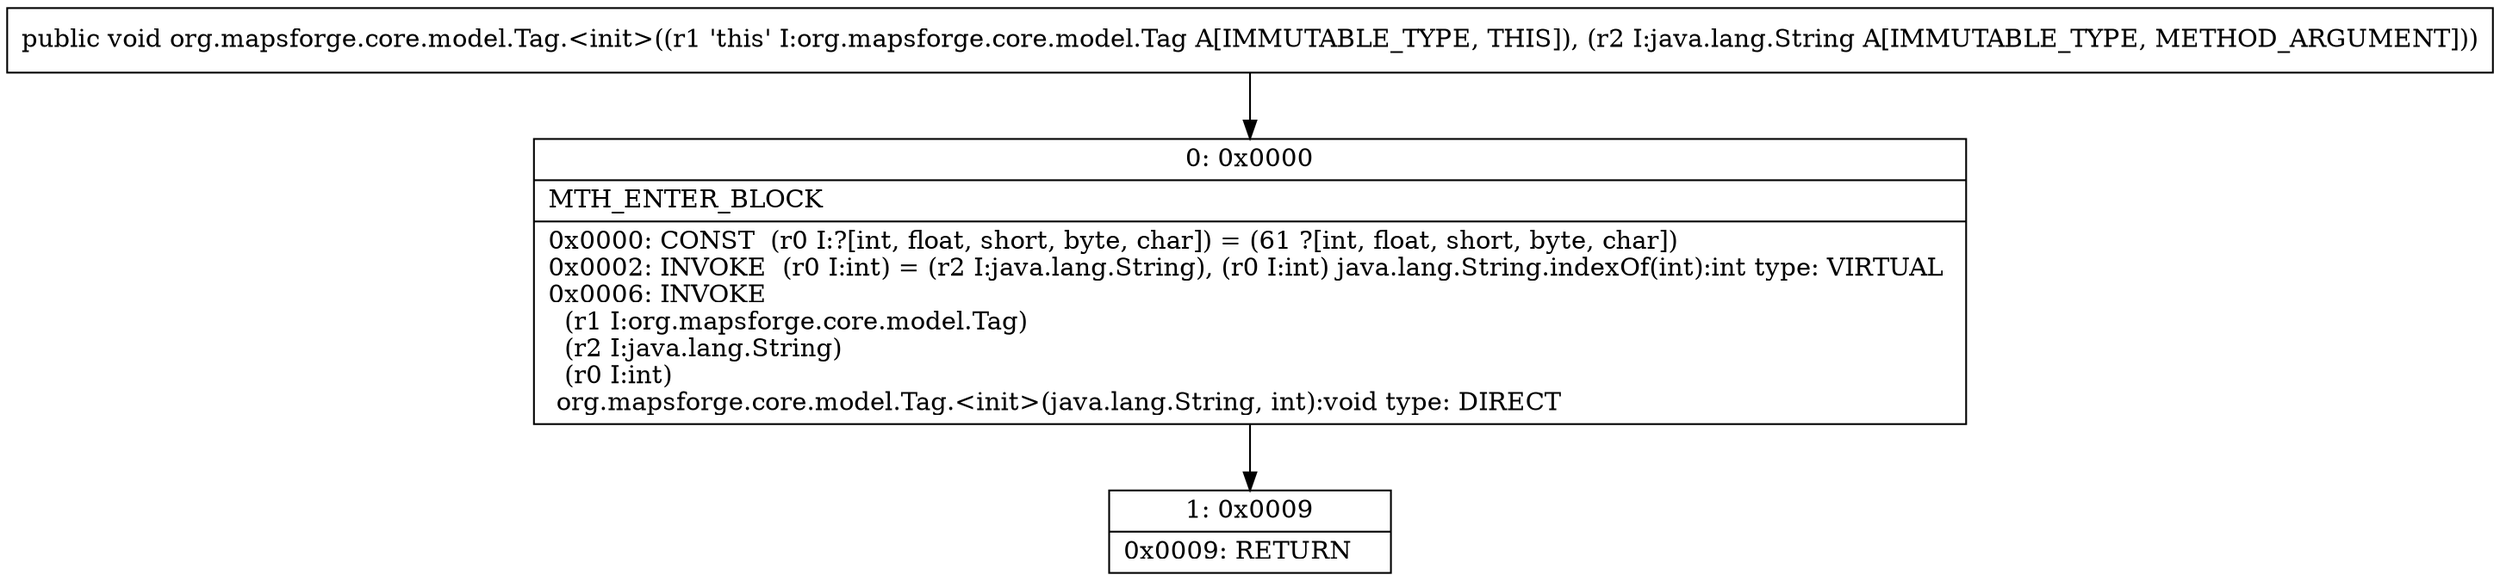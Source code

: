 digraph "CFG fororg.mapsforge.core.model.Tag.\<init\>(Ljava\/lang\/String;)V" {
Node_0 [shape=record,label="{0\:\ 0x0000|MTH_ENTER_BLOCK\l|0x0000: CONST  (r0 I:?[int, float, short, byte, char]) = (61 ?[int, float, short, byte, char]) \l0x0002: INVOKE  (r0 I:int) = (r2 I:java.lang.String), (r0 I:int) java.lang.String.indexOf(int):int type: VIRTUAL \l0x0006: INVOKE  \l  (r1 I:org.mapsforge.core.model.Tag)\l  (r2 I:java.lang.String)\l  (r0 I:int)\l org.mapsforge.core.model.Tag.\<init\>(java.lang.String, int):void type: DIRECT \l}"];
Node_1 [shape=record,label="{1\:\ 0x0009|0x0009: RETURN   \l}"];
MethodNode[shape=record,label="{public void org.mapsforge.core.model.Tag.\<init\>((r1 'this' I:org.mapsforge.core.model.Tag A[IMMUTABLE_TYPE, THIS]), (r2 I:java.lang.String A[IMMUTABLE_TYPE, METHOD_ARGUMENT])) }"];
MethodNode -> Node_0;
Node_0 -> Node_1;
}


